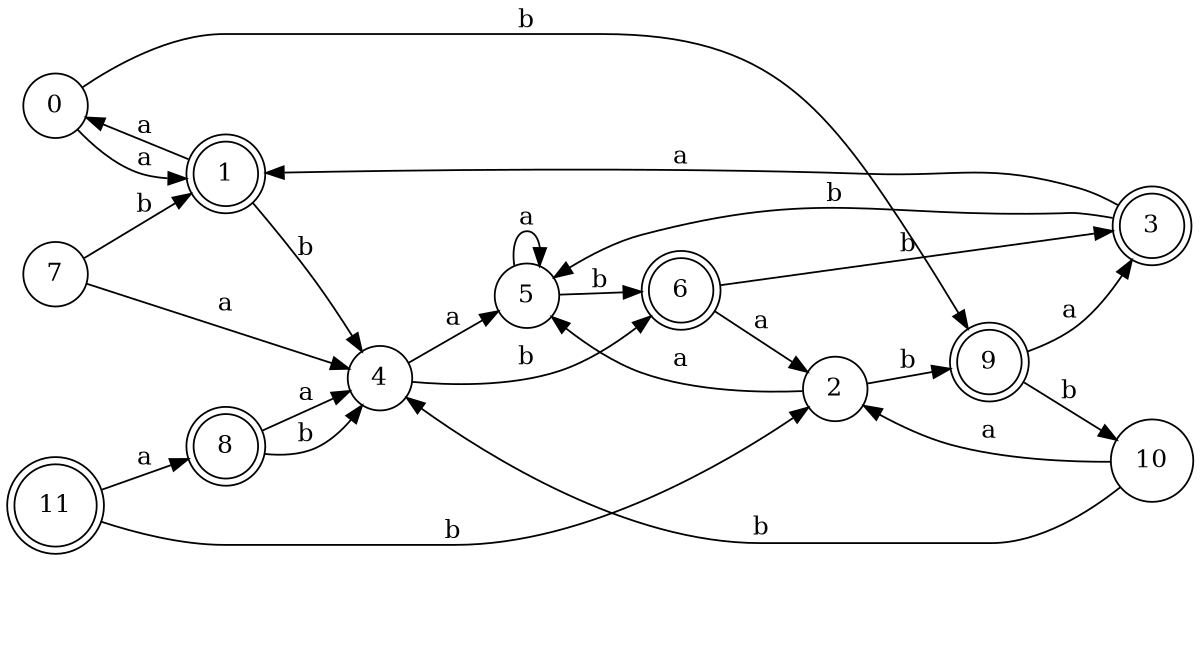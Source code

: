 digraph n10_7 {
__start0 [label="" shape="none"];

rankdir=LR;
size="8,5";

s0 [style="filled", color="black", fillcolor="white" shape="circle", label="0"];
s1 [style="rounded,filled", color="black", fillcolor="white" shape="doublecircle", label="1"];
s2 [style="filled", color="black", fillcolor="white" shape="circle", label="2"];
s3 [style="rounded,filled", color="black", fillcolor="white" shape="doublecircle", label="3"];
s4 [style="filled", color="black", fillcolor="white" shape="circle", label="4"];
s5 [style="filled", color="black", fillcolor="white" shape="circle", label="5"];
s6 [style="rounded,filled", color="black", fillcolor="white" shape="doublecircle", label="6"];
s7 [style="filled", color="black", fillcolor="white" shape="circle", label="7"];
s8 [style="rounded,filled", color="black", fillcolor="white" shape="doublecircle", label="8"];
s9 [style="rounded,filled", color="black", fillcolor="white" shape="doublecircle", label="9"];
s10 [style="filled", color="black", fillcolor="white" shape="circle", label="10"];
s11 [style="rounded,filled", color="black", fillcolor="white" shape="doublecircle", label="11"];
s0 -> s1 [label="a"];
s0 -> s9 [label="b"];
s1 -> s0 [label="a"];
s1 -> s4 [label="b"];
s2 -> s5 [label="a"];
s2 -> s9 [label="b"];
s3 -> s1 [label="a"];
s3 -> s5 [label="b"];
s4 -> s5 [label="a"];
s4 -> s6 [label="b"];
s5 -> s5 [label="a"];
s5 -> s6 [label="b"];
s6 -> s2 [label="a"];
s6 -> s3 [label="b"];
s7 -> s4 [label="a"];
s7 -> s1 [label="b"];
s8 -> s4 [label="a"];
s8 -> s4 [label="b"];
s9 -> s3 [label="a"];
s9 -> s10 [label="b"];
s10 -> s2 [label="a"];
s10 -> s4 [label="b"];
s11 -> s8 [label="a"];
s11 -> s2 [label="b"];

}